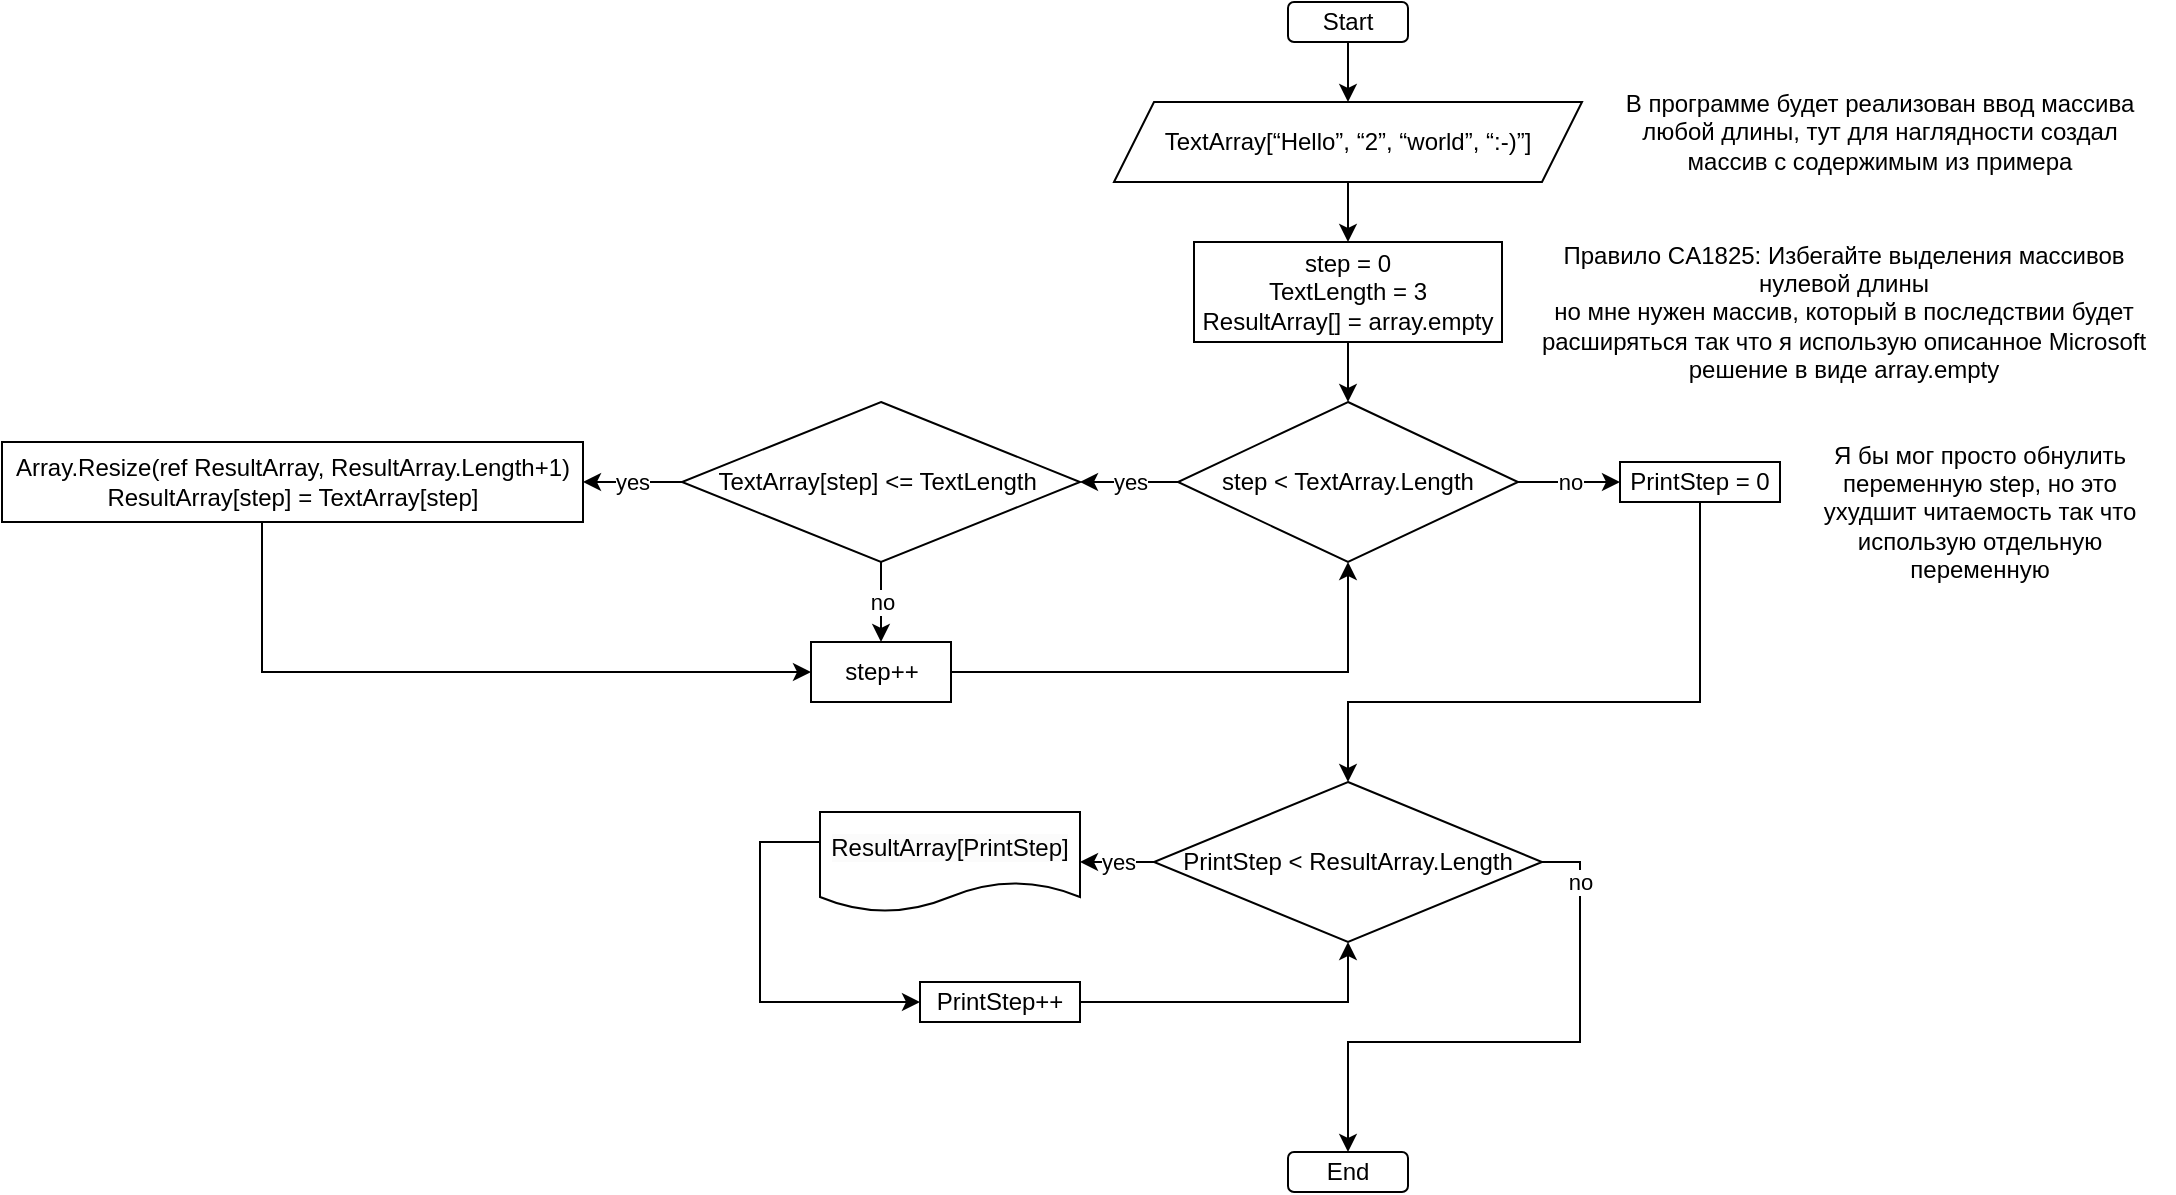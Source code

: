 <mxfile version="21.5.0" type="device">
  <diagram name="Страница 1" id="UivbmmkwuAs9GpJyH-l_">
    <mxGraphModel dx="2261" dy="796" grid="1" gridSize="10" guides="1" tooltips="1" connect="1" arrows="1" fold="1" page="1" pageScale="1" pageWidth="827" pageHeight="1169" math="0" shadow="0">
      <root>
        <mxCell id="0" />
        <mxCell id="1" parent="0" />
        <mxCell id="m49XzOQiLFMsZ3oe7-xP-6" value="" style="edgeStyle=orthogonalEdgeStyle;rounded=0;orthogonalLoop=1;jettySize=auto;html=1;" parent="1" source="m49XzOQiLFMsZ3oe7-xP-1" target="m49XzOQiLFMsZ3oe7-xP-3" edge="1">
          <mxGeometry relative="1" as="geometry" />
        </mxCell>
        <mxCell id="m49XzOQiLFMsZ3oe7-xP-1" value="Start" style="rounded=1;whiteSpace=wrap;html=1;" parent="1" vertex="1">
          <mxGeometry x="384" y="10" width="60" height="20" as="geometry" />
        </mxCell>
        <mxCell id="m49XzOQiLFMsZ3oe7-xP-2" value="End" style="rounded=1;whiteSpace=wrap;html=1;" parent="1" vertex="1">
          <mxGeometry x="384" y="585" width="60" height="20" as="geometry" />
        </mxCell>
        <mxCell id="m49XzOQiLFMsZ3oe7-xP-7" value="" style="edgeStyle=orthogonalEdgeStyle;rounded=0;orthogonalLoop=1;jettySize=auto;html=1;" parent="1" source="m49XzOQiLFMsZ3oe7-xP-3" target="m49XzOQiLFMsZ3oe7-xP-4" edge="1">
          <mxGeometry relative="1" as="geometry" />
        </mxCell>
        <mxCell id="m49XzOQiLFMsZ3oe7-xP-3" value="TextArray[“Hello”, “2”, “world”, “:-)”]" style="shape=parallelogram;perimeter=parallelogramPerimeter;whiteSpace=wrap;html=1;fixedSize=1;" parent="1" vertex="1">
          <mxGeometry x="297" y="60" width="234" height="40" as="geometry" />
        </mxCell>
        <mxCell id="m49XzOQiLFMsZ3oe7-xP-9" value="" style="edgeStyle=orthogonalEdgeStyle;rounded=0;orthogonalLoop=1;jettySize=auto;html=1;" parent="1" source="m49XzOQiLFMsZ3oe7-xP-4" target="m49XzOQiLFMsZ3oe7-xP-8" edge="1">
          <mxGeometry relative="1" as="geometry" />
        </mxCell>
        <mxCell id="m49XzOQiLFMsZ3oe7-xP-4" value="step = 0&lt;br&gt;TextLength = 3&lt;br&gt;ResultArray[] = array.empty" style="rounded=0;whiteSpace=wrap;html=1;" parent="1" vertex="1">
          <mxGeometry x="337" y="130" width="154" height="50" as="geometry" />
        </mxCell>
        <mxCell id="m49XzOQiLFMsZ3oe7-xP-11" value="yes" style="edgeStyle=orthogonalEdgeStyle;rounded=0;orthogonalLoop=1;jettySize=auto;html=1;" parent="1" source="m49XzOQiLFMsZ3oe7-xP-8" target="m49XzOQiLFMsZ3oe7-xP-10" edge="1">
          <mxGeometry relative="1" as="geometry" />
        </mxCell>
        <mxCell id="m49XzOQiLFMsZ3oe7-xP-23" value="no" style="edgeStyle=orthogonalEdgeStyle;rounded=0;orthogonalLoop=1;jettySize=auto;html=1;" parent="1" source="m49XzOQiLFMsZ3oe7-xP-8" target="m49XzOQiLFMsZ3oe7-xP-22" edge="1">
          <mxGeometry relative="1" as="geometry" />
        </mxCell>
        <mxCell id="m49XzOQiLFMsZ3oe7-xP-8" value="step &amp;lt; TextArray.Length" style="rhombus;whiteSpace=wrap;html=1;" parent="1" vertex="1">
          <mxGeometry x="329" y="210" width="170" height="80" as="geometry" />
        </mxCell>
        <mxCell id="m49XzOQiLFMsZ3oe7-xP-15" value="yes" style="edgeStyle=orthogonalEdgeStyle;rounded=0;orthogonalLoop=1;jettySize=auto;html=1;" parent="1" source="m49XzOQiLFMsZ3oe7-xP-10" target="m49XzOQiLFMsZ3oe7-xP-14" edge="1">
          <mxGeometry relative="1" as="geometry" />
        </mxCell>
        <mxCell id="m49XzOQiLFMsZ3oe7-xP-18" value="no" style="edgeStyle=orthogonalEdgeStyle;rounded=0;orthogonalLoop=1;jettySize=auto;html=1;" parent="1" source="m49XzOQiLFMsZ3oe7-xP-10" target="m49XzOQiLFMsZ3oe7-xP-16" edge="1">
          <mxGeometry relative="1" as="geometry" />
        </mxCell>
        <mxCell id="m49XzOQiLFMsZ3oe7-xP-10" value="TextArray[step] &amp;lt;= TextLength&amp;nbsp;" style="rhombus;whiteSpace=wrap;html=1;" parent="1" vertex="1">
          <mxGeometry x="81" y="210" width="199" height="80" as="geometry" />
        </mxCell>
        <mxCell id="m49XzOQiLFMsZ3oe7-xP-12" value="В программе будет реализован ввод массива любой длины, тут для наглядности создал массив с содержимым из примера" style="text;html=1;strokeColor=none;fillColor=none;align=center;verticalAlign=middle;whiteSpace=wrap;rounded=0;" parent="1" vertex="1">
          <mxGeometry x="550" y="60" width="260" height="30" as="geometry" />
        </mxCell>
        <mxCell id="m49XzOQiLFMsZ3oe7-xP-13" value="Правило CA1825: Избегайте выделения массивов нулевой длины&lt;br&gt;но мне нужен массив, который в последствии будет расширяться так что я использую описанное Microsoft решение в виде array.empty" style="text;html=1;strokeColor=none;fillColor=none;align=center;verticalAlign=middle;whiteSpace=wrap;rounded=0;" parent="1" vertex="1">
          <mxGeometry x="497" y="150" width="330" height="30" as="geometry" />
        </mxCell>
        <mxCell id="m49XzOQiLFMsZ3oe7-xP-17" style="edgeStyle=orthogonalEdgeStyle;rounded=0;orthogonalLoop=1;jettySize=auto;html=1;entryX=0;entryY=0.5;entryDx=0;entryDy=0;" parent="1" source="m49XzOQiLFMsZ3oe7-xP-14" target="m49XzOQiLFMsZ3oe7-xP-16" edge="1">
          <mxGeometry relative="1" as="geometry">
            <Array as="points">
              <mxPoint x="-129" y="345" />
            </Array>
          </mxGeometry>
        </mxCell>
        <mxCell id="m49XzOQiLFMsZ3oe7-xP-14" value="Array.Resize(ref ResultArray, ResultArray.Length+1)&lt;br&gt;ResultArray[step] = TextArray[step]" style="rounded=0;whiteSpace=wrap;html=1;" parent="1" vertex="1">
          <mxGeometry x="-259" y="230" width="290.5" height="40" as="geometry" />
        </mxCell>
        <mxCell id="m49XzOQiLFMsZ3oe7-xP-19" style="edgeStyle=orthogonalEdgeStyle;rounded=0;orthogonalLoop=1;jettySize=auto;html=1;entryX=0.5;entryY=1;entryDx=0;entryDy=0;" parent="1" source="m49XzOQiLFMsZ3oe7-xP-16" target="m49XzOQiLFMsZ3oe7-xP-8" edge="1">
          <mxGeometry relative="1" as="geometry" />
        </mxCell>
        <mxCell id="m49XzOQiLFMsZ3oe7-xP-16" value="step++" style="rounded=0;whiteSpace=wrap;html=1;" parent="1" vertex="1">
          <mxGeometry x="145.5" y="330" width="70" height="30" as="geometry" />
        </mxCell>
        <mxCell id="m49XzOQiLFMsZ3oe7-xP-31" value="yes" style="edgeStyle=orthogonalEdgeStyle;rounded=0;orthogonalLoop=1;jettySize=auto;html=1;" parent="1" source="m49XzOQiLFMsZ3oe7-xP-21" target="m49XzOQiLFMsZ3oe7-xP-27" edge="1">
          <mxGeometry relative="1" as="geometry" />
        </mxCell>
        <mxCell id="m49XzOQiLFMsZ3oe7-xP-33" value="no" style="edgeStyle=orthogonalEdgeStyle;rounded=0;orthogonalLoop=1;jettySize=auto;html=1;entryX=0.5;entryY=0;entryDx=0;entryDy=0;" parent="1" source="m49XzOQiLFMsZ3oe7-xP-21" target="m49XzOQiLFMsZ3oe7-xP-2" edge="1">
          <mxGeometry x="-0.793" relative="1" as="geometry">
            <Array as="points">
              <mxPoint x="530" y="440" />
              <mxPoint x="530" y="530" />
              <mxPoint x="414" y="530" />
            </Array>
            <mxPoint as="offset" />
          </mxGeometry>
        </mxCell>
        <mxCell id="m49XzOQiLFMsZ3oe7-xP-21" value="PrintStep &amp;lt; ResultArray.Length" style="rhombus;whiteSpace=wrap;html=1;" parent="1" vertex="1">
          <mxGeometry x="317" y="400" width="194" height="80" as="geometry" />
        </mxCell>
        <mxCell id="m49XzOQiLFMsZ3oe7-xP-26" style="edgeStyle=orthogonalEdgeStyle;rounded=0;orthogonalLoop=1;jettySize=auto;html=1;entryX=0.5;entryY=0;entryDx=0;entryDy=0;" parent="1" source="m49XzOQiLFMsZ3oe7-xP-22" target="m49XzOQiLFMsZ3oe7-xP-21" edge="1">
          <mxGeometry relative="1" as="geometry">
            <Array as="points">
              <mxPoint x="590" y="360" />
              <mxPoint x="414" y="360" />
            </Array>
          </mxGeometry>
        </mxCell>
        <mxCell id="m49XzOQiLFMsZ3oe7-xP-22" value="PrintStep = 0" style="rounded=0;whiteSpace=wrap;html=1;" parent="1" vertex="1">
          <mxGeometry x="550" y="240" width="80" height="20" as="geometry" />
        </mxCell>
        <mxCell id="m49XzOQiLFMsZ3oe7-xP-24" value="Я бы мог просто обнулить переменную step, но это ухудшит читаемость так что использую отдельную переменную" style="text;html=1;strokeColor=none;fillColor=none;align=center;verticalAlign=middle;whiteSpace=wrap;rounded=0;" parent="1" vertex="1">
          <mxGeometry x="650" y="250" width="160" height="30" as="geometry" />
        </mxCell>
        <mxCell id="m49XzOQiLFMsZ3oe7-xP-30" value="" style="edgeStyle=orthogonalEdgeStyle;rounded=0;orthogonalLoop=1;jettySize=auto;html=1;" parent="1" source="m49XzOQiLFMsZ3oe7-xP-27" target="m49XzOQiLFMsZ3oe7-xP-29" edge="1">
          <mxGeometry relative="1" as="geometry">
            <Array as="points">
              <mxPoint x="120" y="430" />
              <mxPoint x="120" y="510" />
            </Array>
          </mxGeometry>
        </mxCell>
        <mxCell id="m49XzOQiLFMsZ3oe7-xP-27" value="&lt;span style=&quot;color: rgb(0, 0, 0); font-family: Helvetica; font-size: 12px; font-style: normal; font-variant-ligatures: normal; font-variant-caps: normal; font-weight: 400; letter-spacing: normal; orphans: 2; text-align: center; text-indent: 0px; text-transform: none; widows: 2; word-spacing: 0px; -webkit-text-stroke-width: 0px; background-color: rgb(251, 251, 251); text-decoration-thickness: initial; text-decoration-style: initial; text-decoration-color: initial; float: none; display: inline !important;&quot;&gt;ResultArray[PrintStep]&lt;/span&gt;" style="shape=document;whiteSpace=wrap;html=1;boundedLbl=1;" parent="1" vertex="1">
          <mxGeometry x="150" y="415" width="130" height="50" as="geometry" />
        </mxCell>
        <mxCell id="m49XzOQiLFMsZ3oe7-xP-35" value="" style="edgeStyle=orthogonalEdgeStyle;rounded=0;orthogonalLoop=1;jettySize=auto;html=1;" parent="1" source="m49XzOQiLFMsZ3oe7-xP-29" target="m49XzOQiLFMsZ3oe7-xP-21" edge="1">
          <mxGeometry relative="1" as="geometry" />
        </mxCell>
        <mxCell id="m49XzOQiLFMsZ3oe7-xP-29" value="PrintStep++" style="whiteSpace=wrap;html=1;" parent="1" vertex="1">
          <mxGeometry x="200" y="500" width="80" height="20" as="geometry" />
        </mxCell>
      </root>
    </mxGraphModel>
  </diagram>
</mxfile>
